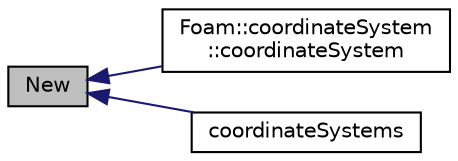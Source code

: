 digraph "New"
{
  bgcolor="transparent";
  edge [fontname="Helvetica",fontsize="10",labelfontname="Helvetica",labelfontsize="10"];
  node [fontname="Helvetica",fontsize="10",shape=record];
  rankdir="LR";
  Node1 [label="New",height=0.2,width=0.4,color="black", fillcolor="grey75", style="filled", fontcolor="black"];
  Node1 -> Node2 [dir="back",color="midnightblue",fontsize="10",style="solid",fontname="Helvetica"];
  Node2 [label="Foam::coordinateSystem\l::coordinateSystem",height=0.2,width=0.4,color="black",URL="$a00409.html#a7fde428d3234bd6b457a8592f7e5dc01",tooltip="Construct from dictionary (default name) "];
  Node1 -> Node3 [dir="back",color="midnightblue",fontsize="10",style="solid",fontname="Helvetica"];
  Node3 [label="coordinateSystems",height=0.2,width=0.4,color="black",URL="$a00410.html#ae390989420615db6f228d1daaa259b60",tooltip="Construct from IOobject and transferring the PtrList contents. "];
}
